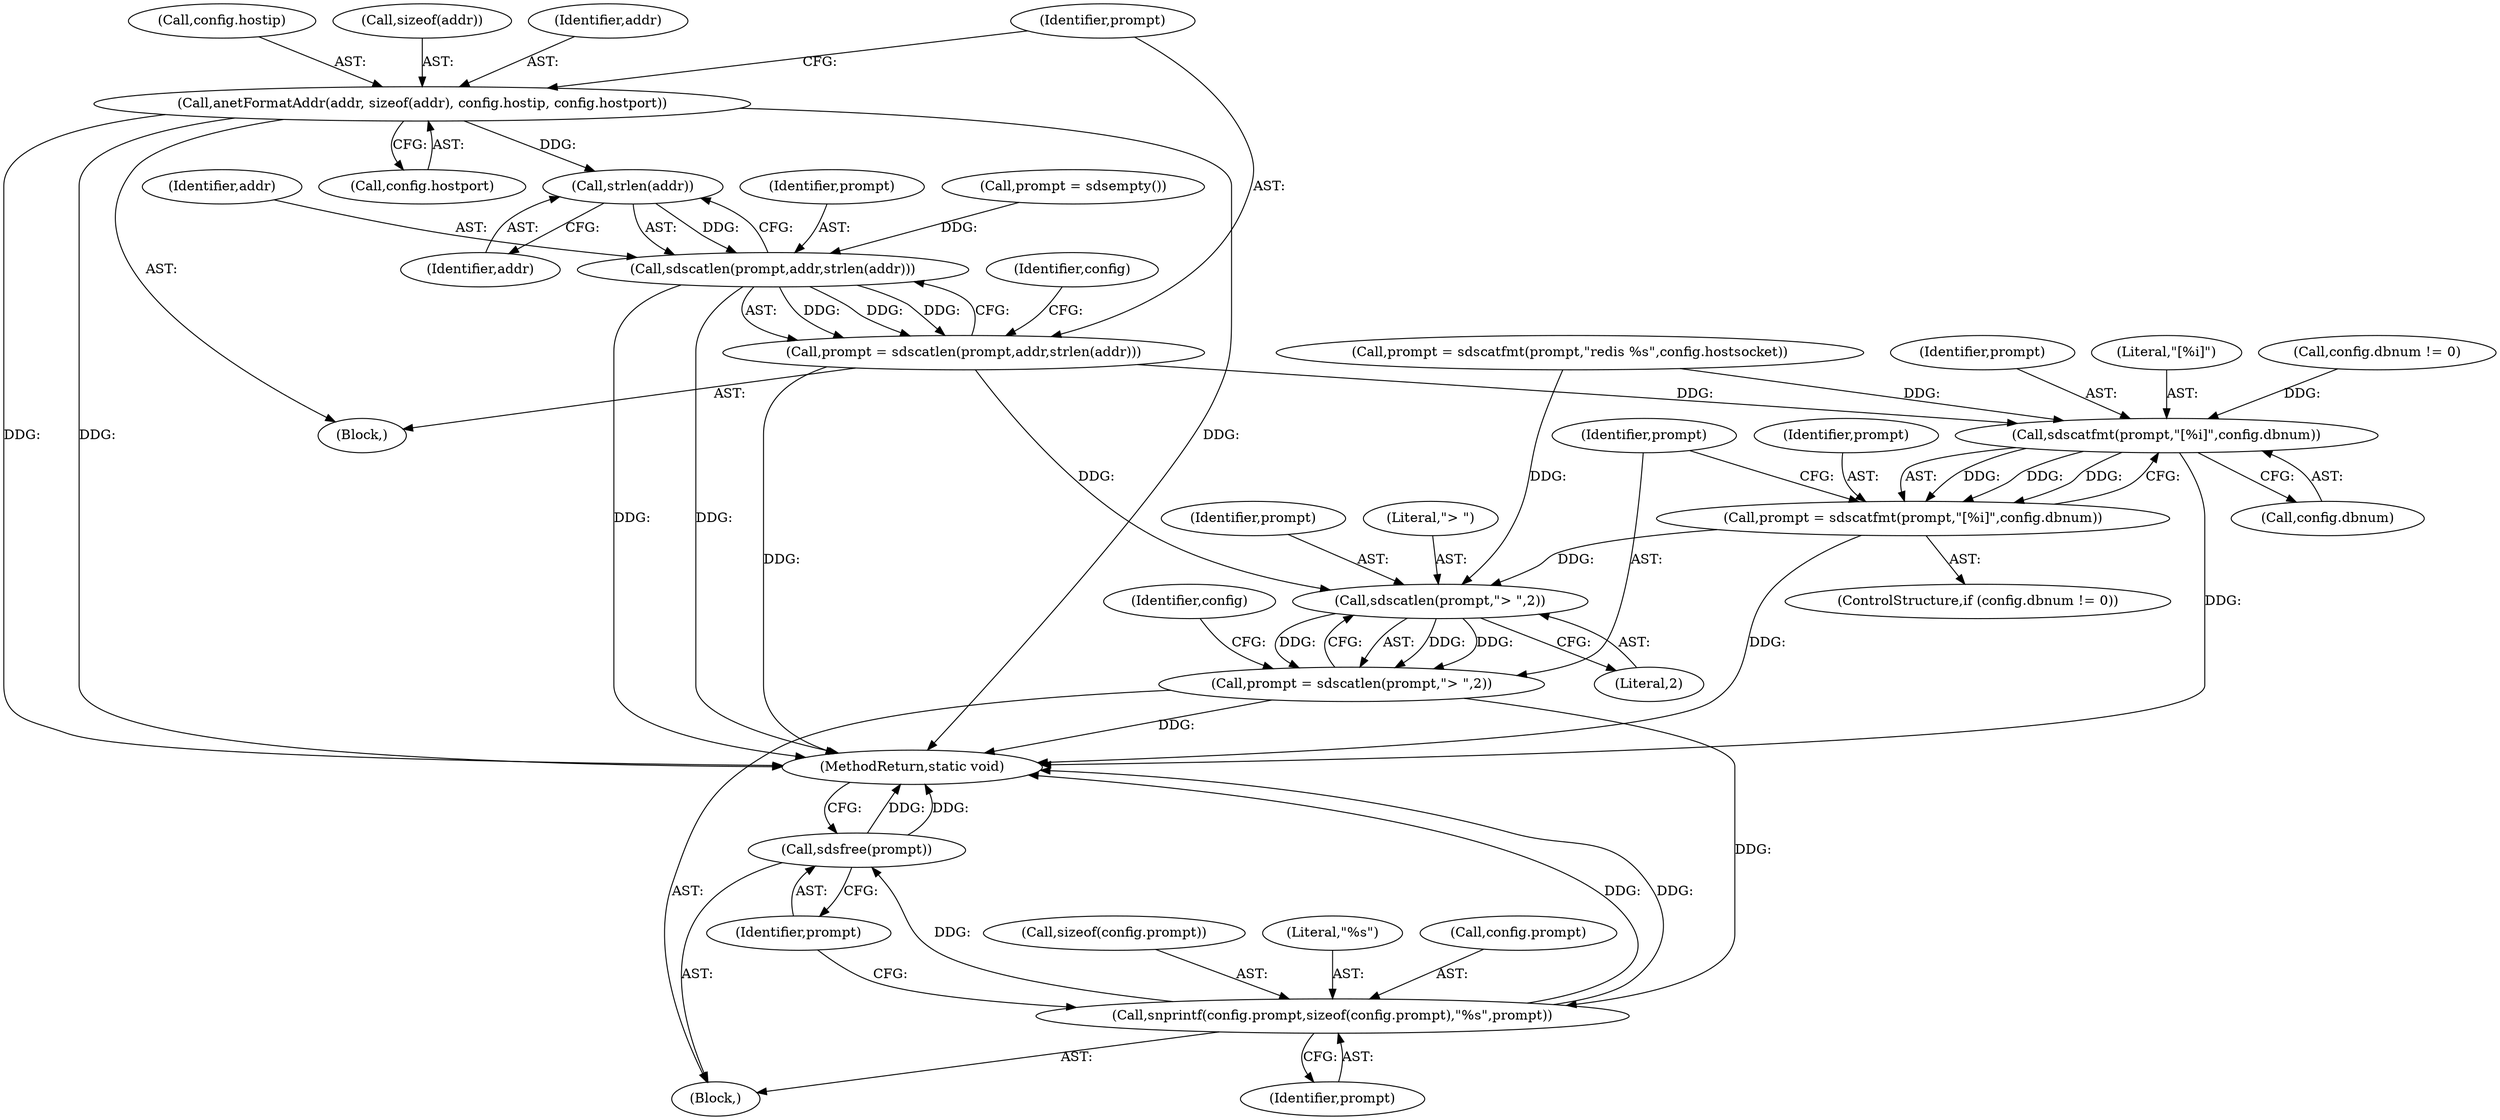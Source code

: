 digraph "0_redis_9fdcc15962f9ff4baebe6fdd947816f43f730d50@API" {
"1000147" [label="(Call,strlen(addr))"];
"1000132" [label="(Call,anetFormatAddr(addr, sizeof(addr), config.hostip, config.hostport))"];
"1000144" [label="(Call,sdscatlen(prompt,addr,strlen(addr)))"];
"1000142" [label="(Call,prompt = sdscatlen(prompt,addr,strlen(addr)))"];
"1000157" [label="(Call,sdscatfmt(prompt,\"[%i]\",config.dbnum))"];
"1000155" [label="(Call,prompt = sdscatfmt(prompt,\"[%i]\",config.dbnum))"];
"1000165" [label="(Call,sdscatlen(prompt,\"> \",2))"];
"1000163" [label="(Call,prompt = sdscatlen(prompt,\"> \",2))"];
"1000169" [label="(Call,snprintf(config.prompt,sizeof(config.prompt),\"%s\",prompt))"];
"1000179" [label="(Call,sdsfree(prompt))"];
"1000167" [label="(Literal,\"> \")"];
"1000145" [label="(Identifier,prompt)"];
"1000173" [label="(Call,sizeof(config.prompt))"];
"1000179" [label="(Call,sdsfree(prompt))"];
"1000168" [label="(Literal,2)"];
"1000169" [label="(Call,snprintf(config.prompt,sizeof(config.prompt),\"%s\",prompt))"];
"1000159" [label="(Literal,\"[%i]\")"];
"1000104" [label="(Block,)"];
"1000111" [label="(Call,prompt = sdsempty())"];
"1000143" [label="(Identifier,prompt)"];
"1000155" [label="(Call,prompt = sdscatfmt(prompt,\"[%i]\",config.dbnum))"];
"1000150" [label="(Call,config.dbnum != 0)"];
"1000152" [label="(Identifier,config)"];
"1000156" [label="(Identifier,prompt)"];
"1000163" [label="(Call,prompt = sdscatlen(prompt,\"> \",2))"];
"1000130" [label="(Block,)"];
"1000171" [label="(Identifier,config)"];
"1000136" [label="(Call,config.hostip)"];
"1000121" [label="(Call,prompt = sdscatfmt(prompt,\"redis %s\",config.hostsocket))"];
"1000132" [label="(Call,anetFormatAddr(addr, sizeof(addr), config.hostip, config.hostport))"];
"1000160" [label="(Call,config.dbnum)"];
"1000181" [label="(MethodReturn,static void)"];
"1000165" [label="(Call,sdscatlen(prompt,\"> \",2))"];
"1000166" [label="(Identifier,prompt)"];
"1000134" [label="(Call,sizeof(addr))"];
"1000158" [label="(Identifier,prompt)"];
"1000177" [label="(Literal,\"%s\")"];
"1000157" [label="(Call,sdscatfmt(prompt,\"[%i]\",config.dbnum))"];
"1000139" [label="(Call,config.hostport)"];
"1000133" [label="(Identifier,addr)"];
"1000147" [label="(Call,strlen(addr))"];
"1000170" [label="(Call,config.prompt)"];
"1000144" [label="(Call,sdscatlen(prompt,addr,strlen(addr)))"];
"1000164" [label="(Identifier,prompt)"];
"1000149" [label="(ControlStructure,if (config.dbnum != 0))"];
"1000180" [label="(Identifier,prompt)"];
"1000178" [label="(Identifier,prompt)"];
"1000146" [label="(Identifier,addr)"];
"1000142" [label="(Call,prompt = sdscatlen(prompt,addr,strlen(addr)))"];
"1000148" [label="(Identifier,addr)"];
"1000147" -> "1000144"  [label="AST: "];
"1000147" -> "1000148"  [label="CFG: "];
"1000148" -> "1000147"  [label="AST: "];
"1000144" -> "1000147"  [label="CFG: "];
"1000147" -> "1000144"  [label="DDG: "];
"1000132" -> "1000147"  [label="DDG: "];
"1000132" -> "1000130"  [label="AST: "];
"1000132" -> "1000139"  [label="CFG: "];
"1000133" -> "1000132"  [label="AST: "];
"1000134" -> "1000132"  [label="AST: "];
"1000136" -> "1000132"  [label="AST: "];
"1000139" -> "1000132"  [label="AST: "];
"1000143" -> "1000132"  [label="CFG: "];
"1000132" -> "1000181"  [label="DDG: "];
"1000132" -> "1000181"  [label="DDG: "];
"1000132" -> "1000181"  [label="DDG: "];
"1000144" -> "1000142"  [label="AST: "];
"1000145" -> "1000144"  [label="AST: "];
"1000146" -> "1000144"  [label="AST: "];
"1000142" -> "1000144"  [label="CFG: "];
"1000144" -> "1000181"  [label="DDG: "];
"1000144" -> "1000181"  [label="DDG: "];
"1000144" -> "1000142"  [label="DDG: "];
"1000144" -> "1000142"  [label="DDG: "];
"1000144" -> "1000142"  [label="DDG: "];
"1000111" -> "1000144"  [label="DDG: "];
"1000142" -> "1000130"  [label="AST: "];
"1000143" -> "1000142"  [label="AST: "];
"1000152" -> "1000142"  [label="CFG: "];
"1000142" -> "1000181"  [label="DDG: "];
"1000142" -> "1000157"  [label="DDG: "];
"1000142" -> "1000165"  [label="DDG: "];
"1000157" -> "1000155"  [label="AST: "];
"1000157" -> "1000160"  [label="CFG: "];
"1000158" -> "1000157"  [label="AST: "];
"1000159" -> "1000157"  [label="AST: "];
"1000160" -> "1000157"  [label="AST: "];
"1000155" -> "1000157"  [label="CFG: "];
"1000157" -> "1000181"  [label="DDG: "];
"1000157" -> "1000155"  [label="DDG: "];
"1000157" -> "1000155"  [label="DDG: "];
"1000157" -> "1000155"  [label="DDG: "];
"1000121" -> "1000157"  [label="DDG: "];
"1000150" -> "1000157"  [label="DDG: "];
"1000155" -> "1000149"  [label="AST: "];
"1000156" -> "1000155"  [label="AST: "];
"1000164" -> "1000155"  [label="CFG: "];
"1000155" -> "1000181"  [label="DDG: "];
"1000155" -> "1000165"  [label="DDG: "];
"1000165" -> "1000163"  [label="AST: "];
"1000165" -> "1000168"  [label="CFG: "];
"1000166" -> "1000165"  [label="AST: "];
"1000167" -> "1000165"  [label="AST: "];
"1000168" -> "1000165"  [label="AST: "];
"1000163" -> "1000165"  [label="CFG: "];
"1000165" -> "1000163"  [label="DDG: "];
"1000165" -> "1000163"  [label="DDG: "];
"1000165" -> "1000163"  [label="DDG: "];
"1000121" -> "1000165"  [label="DDG: "];
"1000163" -> "1000104"  [label="AST: "];
"1000164" -> "1000163"  [label="AST: "];
"1000171" -> "1000163"  [label="CFG: "];
"1000163" -> "1000181"  [label="DDG: "];
"1000163" -> "1000169"  [label="DDG: "];
"1000169" -> "1000104"  [label="AST: "];
"1000169" -> "1000178"  [label="CFG: "];
"1000170" -> "1000169"  [label="AST: "];
"1000173" -> "1000169"  [label="AST: "];
"1000177" -> "1000169"  [label="AST: "];
"1000178" -> "1000169"  [label="AST: "];
"1000180" -> "1000169"  [label="CFG: "];
"1000169" -> "1000181"  [label="DDG: "];
"1000169" -> "1000181"  [label="DDG: "];
"1000169" -> "1000179"  [label="DDG: "];
"1000179" -> "1000104"  [label="AST: "];
"1000179" -> "1000180"  [label="CFG: "];
"1000180" -> "1000179"  [label="AST: "];
"1000181" -> "1000179"  [label="CFG: "];
"1000179" -> "1000181"  [label="DDG: "];
"1000179" -> "1000181"  [label="DDG: "];
}
